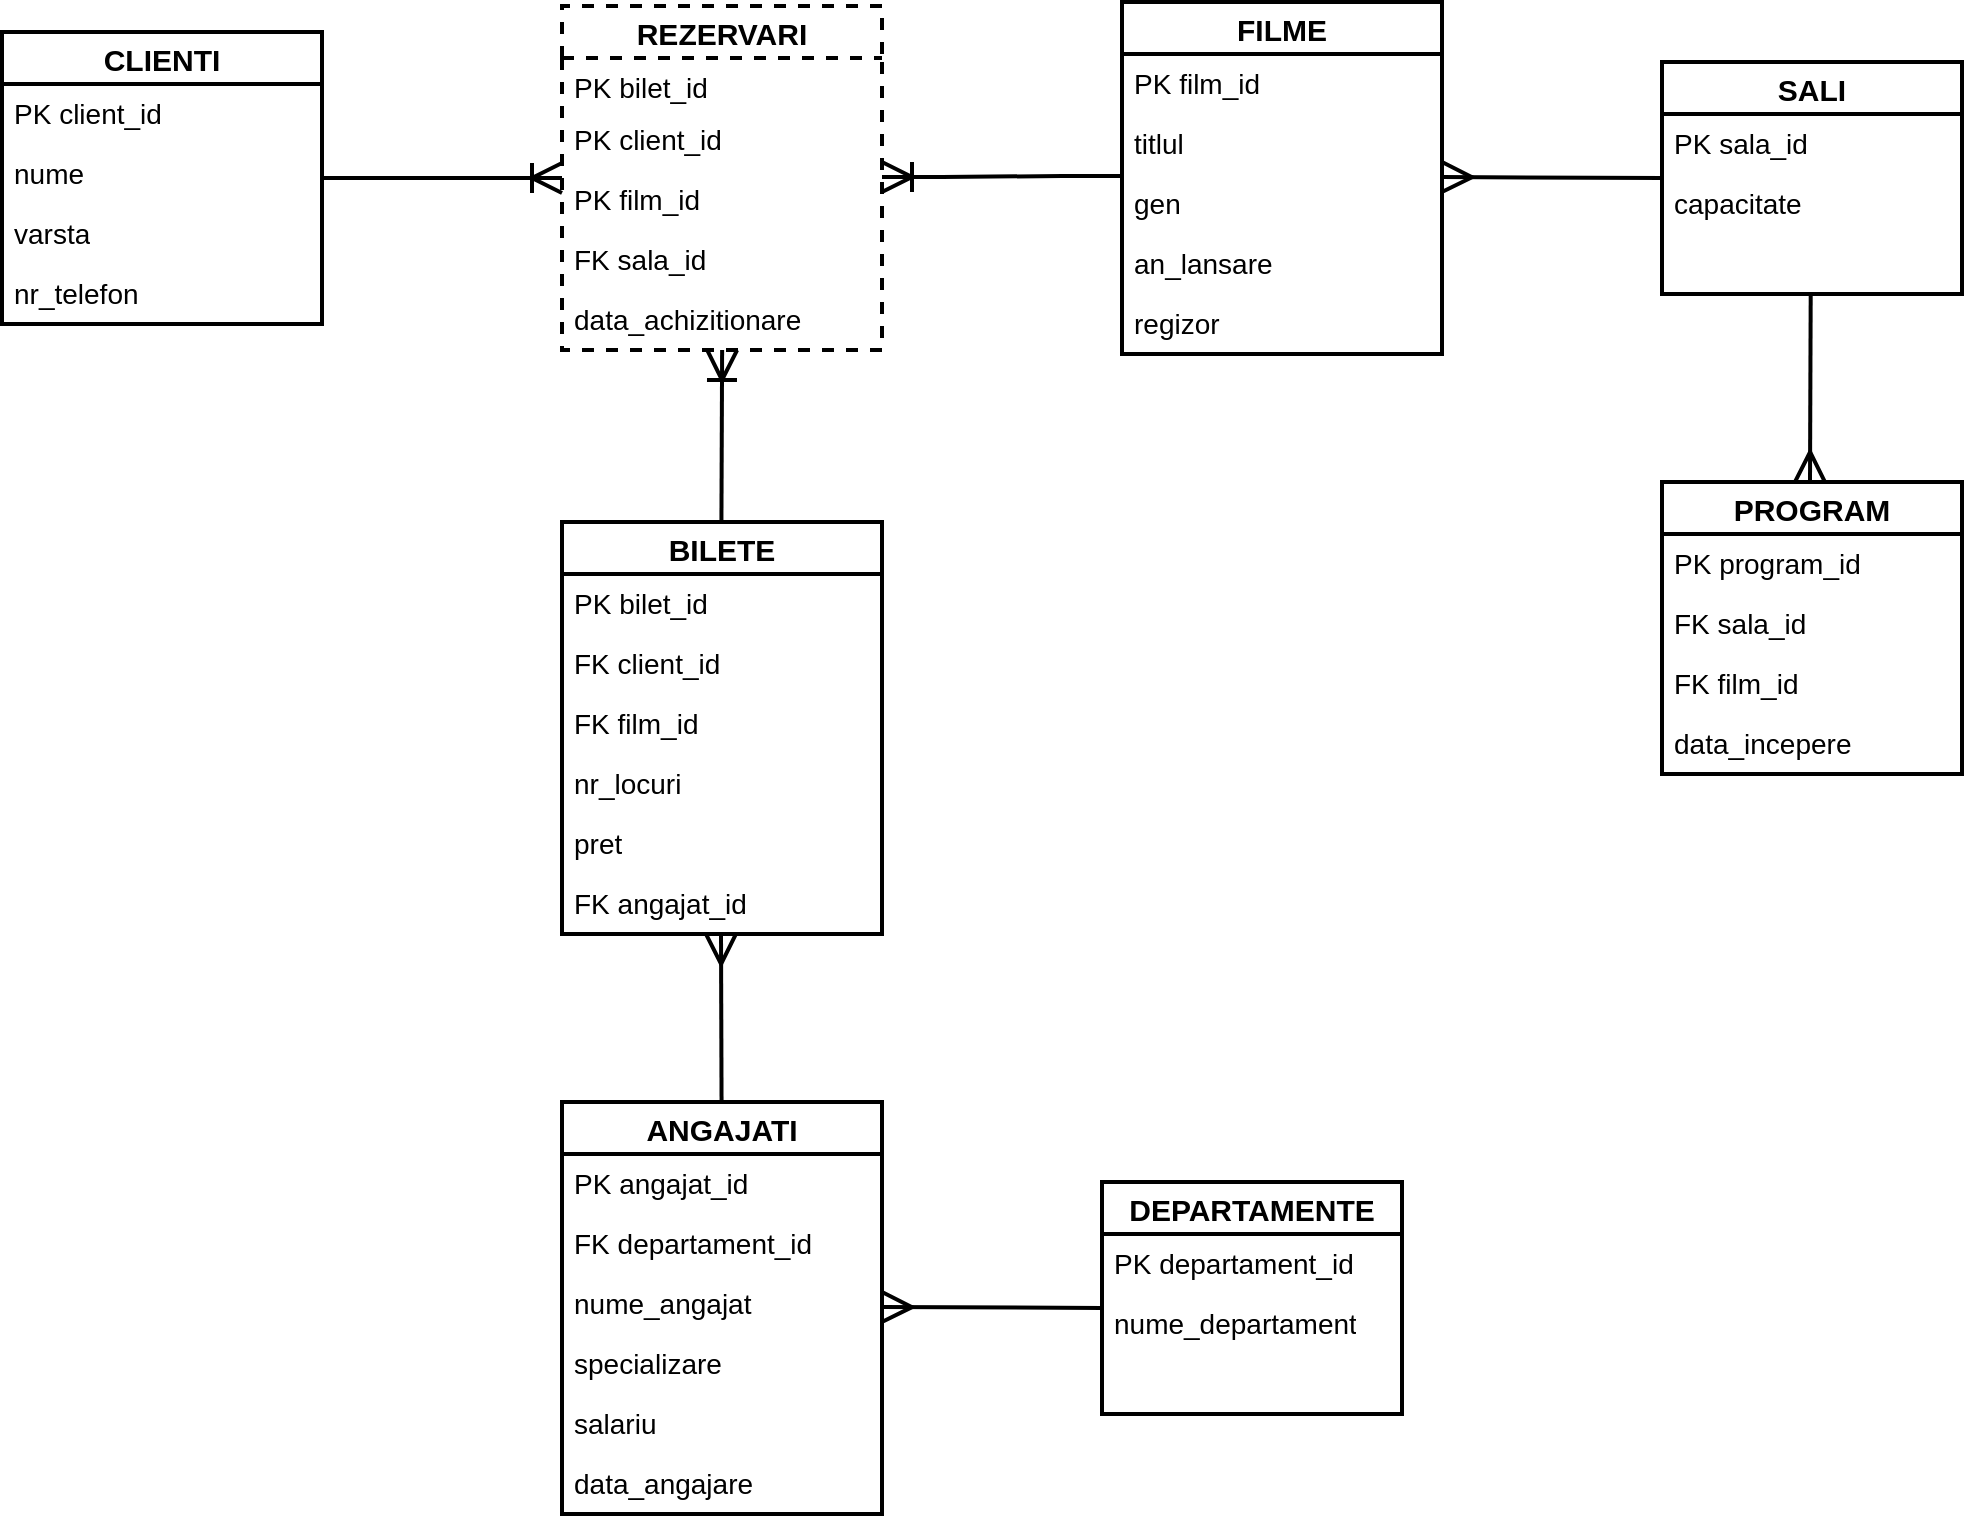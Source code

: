 <mxfile version="24.7.17">
  <diagram name="Page-1" id="Dzm7KrGVt5WEHozSuBk3">
    <mxGraphModel dx="461" dy="721" grid="1" gridSize="10" guides="1" tooltips="1" connect="1" arrows="1" fold="1" page="1" pageScale="1" pageWidth="1169" pageHeight="827" math="0" shadow="0">
      <root>
        <mxCell id="0" />
        <mxCell id="1" parent="0" />
        <mxCell id="hyiKAdDwsRACDt_2N2M8-2" value="CLIENTI" style="swimlane;fontStyle=1;childLayout=stackLayout;horizontal=1;startSize=26;horizontalStack=0;resizeParent=1;resizeParentMax=0;resizeLast=0;collapsible=1;marginBottom=0;align=center;fontSize=15;strokeWidth=2;" parent="1" vertex="1">
          <mxGeometry x="50" y="95" width="160" height="146" as="geometry" />
        </mxCell>
        <mxCell id="hyiKAdDwsRACDt_2N2M8-3" value="&lt;font style=&quot;font-size: 14px;&quot;&gt;PK client_id&lt;/font&gt;" style="text;strokeColor=none;fillColor=none;spacingLeft=4;spacingRight=4;overflow=hidden;rotatable=0;points=[[0,0.5],[1,0.5]];portConstraint=eastwest;fontSize=12;whiteSpace=wrap;html=1;" parent="hyiKAdDwsRACDt_2N2M8-2" vertex="1">
          <mxGeometry y="26" width="160" height="30" as="geometry" />
        </mxCell>
        <mxCell id="hyiKAdDwsRACDt_2N2M8-4" value="&lt;font style=&quot;font-size: 14px;&quot;&gt;nume&lt;/font&gt;" style="text;strokeColor=none;fillColor=none;spacingLeft=4;spacingRight=4;overflow=hidden;rotatable=0;points=[[0,0.5],[1,0.5]];portConstraint=eastwest;fontSize=12;whiteSpace=wrap;html=1;" parent="hyiKAdDwsRACDt_2N2M8-2" vertex="1">
          <mxGeometry y="56" width="160" height="30" as="geometry" />
        </mxCell>
        <mxCell id="hyiKAdDwsRACDt_2N2M8-5" value="&lt;font style=&quot;font-size: 14px;&quot;&gt;varsta&lt;/font&gt;" style="text;strokeColor=none;fillColor=none;spacingLeft=4;spacingRight=4;overflow=hidden;rotatable=0;points=[[0,0.5],[1,0.5]];portConstraint=eastwest;fontSize=12;whiteSpace=wrap;html=1;" parent="hyiKAdDwsRACDt_2N2M8-2" vertex="1">
          <mxGeometry y="86" width="160" height="30" as="geometry" />
        </mxCell>
        <mxCell id="hyiKAdDwsRACDt_2N2M8-6" value="&lt;font style=&quot;font-size: 14px;&quot;&gt;nr_telefon&lt;/font&gt;" style="text;strokeColor=none;fillColor=none;spacingLeft=4;spacingRight=4;overflow=hidden;rotatable=0;points=[[0,0.5],[1,0.5]];portConstraint=eastwest;fontSize=12;whiteSpace=wrap;html=1;" parent="hyiKAdDwsRACDt_2N2M8-2" vertex="1">
          <mxGeometry y="116" width="160" height="30" as="geometry" />
        </mxCell>
        <mxCell id="hyiKAdDwsRACDt_2N2M8-7" value="REZERVARI" style="swimlane;fontStyle=1;childLayout=stackLayout;horizontal=1;startSize=26;horizontalStack=0;resizeParent=1;resizeParentMax=0;resizeLast=0;collapsible=1;marginBottom=0;align=center;fontSize=15;strokeWidth=2;dashed=1;" parent="1" vertex="1">
          <mxGeometry x="330" y="82" width="160" height="172" as="geometry" />
        </mxCell>
        <mxCell id="hyiKAdDwsRACDt_2N2M8-8" value="&lt;font style=&quot;font-size: 14px;&quot;&gt;PK bilet_id&lt;/font&gt;" style="text;strokeColor=none;fillColor=none;spacingLeft=4;spacingRight=4;overflow=hidden;rotatable=0;points=[[0,0.5],[1,0.5]];portConstraint=eastwest;fontSize=12;whiteSpace=wrap;html=1;" parent="hyiKAdDwsRACDt_2N2M8-7" vertex="1">
          <mxGeometry y="26" width="160" height="26" as="geometry" />
        </mxCell>
        <mxCell id="hyiKAdDwsRACDt_2N2M8-9" value="&lt;font style=&quot;font-size: 14px;&quot;&gt;PK client_id&lt;/font&gt;" style="text;strokeColor=none;fillColor=none;spacingLeft=4;spacingRight=4;overflow=hidden;rotatable=0;points=[[0,0.5],[1,0.5]];portConstraint=eastwest;fontSize=12;whiteSpace=wrap;html=1;" parent="hyiKAdDwsRACDt_2N2M8-7" vertex="1">
          <mxGeometry y="52" width="160" height="30" as="geometry" />
        </mxCell>
        <mxCell id="hyiKAdDwsRACDt_2N2M8-10" value="&lt;font style=&quot;font-size: 14px;&quot;&gt;PK film_id&lt;/font&gt;" style="text;strokeColor=none;fillColor=none;spacingLeft=4;spacingRight=4;overflow=hidden;rotatable=0;points=[[0,0.5],[1,0.5]];portConstraint=eastwest;fontSize=12;whiteSpace=wrap;html=1;" parent="hyiKAdDwsRACDt_2N2M8-7" vertex="1">
          <mxGeometry y="82" width="160" height="30" as="geometry" />
        </mxCell>
        <mxCell id="hyiKAdDwsRACDt_2N2M8-11" value="&lt;font style=&quot;font-size: 14px;&quot;&gt;FK sala_id&lt;/font&gt;" style="text;strokeColor=none;fillColor=none;spacingLeft=4;spacingRight=4;overflow=hidden;rotatable=0;points=[[0,0.5],[1,0.5]];portConstraint=eastwest;fontSize=12;whiteSpace=wrap;html=1;" parent="hyiKAdDwsRACDt_2N2M8-7" vertex="1">
          <mxGeometry y="112" width="160" height="30" as="geometry" />
        </mxCell>
        <mxCell id="hyiKAdDwsRACDt_2N2M8-12" value="&lt;font style=&quot;font-size: 14px;&quot;&gt;data_achizitionare&lt;/font&gt;" style="text;strokeColor=none;fillColor=none;spacingLeft=4;spacingRight=4;overflow=hidden;rotatable=0;points=[[0,0.5],[1,0.5]];portConstraint=eastwest;fontSize=12;whiteSpace=wrap;html=1;" parent="hyiKAdDwsRACDt_2N2M8-7" vertex="1">
          <mxGeometry y="142" width="160" height="30" as="geometry" />
        </mxCell>
        <mxCell id="hyiKAdDwsRACDt_2N2M8-14" value="" style="edgeStyle=entityRelationEdgeStyle;fontSize=12;html=1;endArrow=ERoneToMany;rounded=0;strokeWidth=2;endSize=12;startSize=6;" parent="1" edge="1">
          <mxGeometry width="100" height="100" relative="1" as="geometry">
            <mxPoint x="210" y="168" as="sourcePoint" />
            <mxPoint x="330" y="168" as="targetPoint" />
          </mxGeometry>
        </mxCell>
        <mxCell id="hyiKAdDwsRACDt_2N2M8-15" value="FILME" style="swimlane;fontStyle=1;childLayout=stackLayout;horizontal=1;startSize=26;horizontalStack=0;resizeParent=1;resizeParentMax=0;resizeLast=0;collapsible=1;marginBottom=0;align=center;fontSize=15;strokeWidth=2;" parent="1" vertex="1">
          <mxGeometry x="610" y="80" width="160" height="176" as="geometry" />
        </mxCell>
        <mxCell id="hyiKAdDwsRACDt_2N2M8-16" value="&lt;font style=&quot;font-size: 14px;&quot;&gt;PK film_id&lt;/font&gt;" style="text;strokeColor=none;fillColor=none;spacingLeft=4;spacingRight=4;overflow=hidden;rotatable=0;points=[[0,0.5],[1,0.5]];portConstraint=eastwest;fontSize=12;whiteSpace=wrap;html=1;" parent="hyiKAdDwsRACDt_2N2M8-15" vertex="1">
          <mxGeometry y="26" width="160" height="30" as="geometry" />
        </mxCell>
        <mxCell id="hyiKAdDwsRACDt_2N2M8-17" value="&lt;font style=&quot;font-size: 14px;&quot;&gt;titlul&lt;/font&gt;" style="text;strokeColor=none;fillColor=none;spacingLeft=4;spacingRight=4;overflow=hidden;rotatable=0;points=[[0,0.5],[1,0.5]];portConstraint=eastwest;fontSize=12;whiteSpace=wrap;html=1;" parent="hyiKAdDwsRACDt_2N2M8-15" vertex="1">
          <mxGeometry y="56" width="160" height="30" as="geometry" />
        </mxCell>
        <mxCell id="hyiKAdDwsRACDt_2N2M8-18" value="&lt;font style=&quot;font-size: 14px;&quot;&gt;gen&lt;/font&gt;" style="text;strokeColor=none;fillColor=none;spacingLeft=4;spacingRight=4;overflow=hidden;rotatable=0;points=[[0,0.5],[1,0.5]];portConstraint=eastwest;fontSize=12;whiteSpace=wrap;html=1;" parent="hyiKAdDwsRACDt_2N2M8-15" vertex="1">
          <mxGeometry y="86" width="160" height="30" as="geometry" />
        </mxCell>
        <mxCell id="hyiKAdDwsRACDt_2N2M8-19" value="&lt;font style=&quot;font-size: 14px;&quot;&gt;an_lansare&lt;/font&gt;" style="text;strokeColor=none;fillColor=none;spacingLeft=4;spacingRight=4;overflow=hidden;rotatable=0;points=[[0,0.5],[1,0.5]];portConstraint=eastwest;fontSize=12;whiteSpace=wrap;html=1;" parent="hyiKAdDwsRACDt_2N2M8-15" vertex="1">
          <mxGeometry y="116" width="160" height="30" as="geometry" />
        </mxCell>
        <mxCell id="hyiKAdDwsRACDt_2N2M8-20" value="&lt;font style=&quot;font-size: 14px;&quot;&gt;regizor&lt;/font&gt;" style="text;strokeColor=none;fillColor=none;spacingLeft=4;spacingRight=4;overflow=hidden;rotatable=0;points=[[0,0.5],[1,0.5]];portConstraint=eastwest;fontSize=12;whiteSpace=wrap;html=1;" parent="hyiKAdDwsRACDt_2N2M8-15" vertex="1">
          <mxGeometry y="146" width="160" height="30" as="geometry" />
        </mxCell>
        <mxCell id="hyiKAdDwsRACDt_2N2M8-21" value="" style="edgeStyle=entityRelationEdgeStyle;fontSize=12;html=1;endArrow=none;rounded=0;strokeWidth=2;endSize=6;startSize=12;startArrow=ERoneToMany;startFill=0;endFill=0;" parent="1" edge="1">
          <mxGeometry width="100" height="100" relative="1" as="geometry">
            <mxPoint x="490" y="167.5" as="sourcePoint" />
            <mxPoint x="610" y="167" as="targetPoint" />
            <Array as="points">
              <mxPoint x="640" y="167.5" />
            </Array>
          </mxGeometry>
        </mxCell>
        <mxCell id="hyiKAdDwsRACDt_2N2M8-22" value="SALI" style="swimlane;fontStyle=1;childLayout=stackLayout;horizontal=1;startSize=26;horizontalStack=0;resizeParent=1;resizeParentMax=0;resizeLast=0;collapsible=1;marginBottom=0;align=center;fontSize=15;strokeWidth=2;" parent="1" vertex="1">
          <mxGeometry x="880" y="110" width="150" height="116" as="geometry" />
        </mxCell>
        <mxCell id="hyiKAdDwsRACDt_2N2M8-23" value="&lt;font style=&quot;font-size: 14px;&quot;&gt;PK sala_id&lt;/font&gt;" style="text;strokeColor=none;fillColor=none;spacingLeft=4;spacingRight=4;overflow=hidden;rotatable=0;points=[[0,0.5],[1,0.5]];portConstraint=eastwest;fontSize=12;whiteSpace=wrap;html=1;" parent="hyiKAdDwsRACDt_2N2M8-22" vertex="1">
          <mxGeometry y="26" width="150" height="30" as="geometry" />
        </mxCell>
        <mxCell id="hyiKAdDwsRACDt_2N2M8-24" value="&lt;font style=&quot;font-size: 14px;&quot;&gt;capacitate&lt;/font&gt;" style="text;strokeColor=none;fillColor=none;spacingLeft=4;spacingRight=4;overflow=hidden;rotatable=0;points=[[0,0.5],[1,0.5]];portConstraint=eastwest;fontSize=12;whiteSpace=wrap;html=1;" parent="hyiKAdDwsRACDt_2N2M8-22" vertex="1">
          <mxGeometry y="56" width="150" height="30" as="geometry" />
        </mxCell>
        <mxCell id="hyiKAdDwsRACDt_2N2M8-27" style="text;strokeColor=none;fillColor=none;spacingLeft=4;spacingRight=4;overflow=hidden;rotatable=0;points=[[0,0.5],[1,0.5]];portConstraint=eastwest;fontSize=12;whiteSpace=wrap;html=1;" parent="hyiKAdDwsRACDt_2N2M8-22" vertex="1">
          <mxGeometry y="86" width="150" height="30" as="geometry" />
        </mxCell>
        <mxCell id="hyiKAdDwsRACDt_2N2M8-28" value="" style="endArrow=none;html=1;rounded=0;strokeWidth=2;startArrow=ERmany;startFill=0;endSize=6;targetPerimeterSpacing=0;sourcePerimeterSpacing=0;startSize=12;" parent="1" edge="1">
          <mxGeometry relative="1" as="geometry">
            <mxPoint x="770" y="167.52" as="sourcePoint" />
            <mxPoint x="880" y="168" as="targetPoint" />
          </mxGeometry>
        </mxCell>
        <mxCell id="hyiKAdDwsRACDt_2N2M8-29" value="PROGRAM" style="swimlane;fontStyle=1;childLayout=stackLayout;horizontal=1;startSize=26;horizontalStack=0;resizeParent=1;resizeParentMax=0;resizeLast=0;collapsible=1;marginBottom=0;align=center;fontSize=15;strokeWidth=2;" parent="1" vertex="1">
          <mxGeometry x="880" y="320" width="150" height="146" as="geometry" />
        </mxCell>
        <mxCell id="hyiKAdDwsRACDt_2N2M8-30" value="&lt;font style=&quot;font-size: 14px;&quot;&gt;PK program_id&lt;/font&gt;" style="text;strokeColor=none;fillColor=none;spacingLeft=4;spacingRight=4;overflow=hidden;rotatable=0;points=[[0,0.5],[1,0.5]];portConstraint=eastwest;fontSize=12;whiteSpace=wrap;html=1;" parent="hyiKAdDwsRACDt_2N2M8-29" vertex="1">
          <mxGeometry y="26" width="150" height="30" as="geometry" />
        </mxCell>
        <mxCell id="hyiKAdDwsRACDt_2N2M8-31" value="&lt;font style=&quot;font-size: 14px;&quot;&gt;FK sala_id&lt;/font&gt;" style="text;strokeColor=none;fillColor=none;spacingLeft=4;spacingRight=4;overflow=hidden;rotatable=0;points=[[0,0.5],[1,0.5]];portConstraint=eastwest;fontSize=12;whiteSpace=wrap;html=1;" parent="hyiKAdDwsRACDt_2N2M8-29" vertex="1">
          <mxGeometry y="56" width="150" height="30" as="geometry" />
        </mxCell>
        <mxCell id="hyiKAdDwsRACDt_2N2M8-32" value="&lt;font style=&quot;font-size: 14px;&quot;&gt;FK film_id&lt;/font&gt;" style="text;strokeColor=none;fillColor=none;spacingLeft=4;spacingRight=4;overflow=hidden;rotatable=0;points=[[0,0.5],[1,0.5]];portConstraint=eastwest;fontSize=12;whiteSpace=wrap;html=1;" parent="hyiKAdDwsRACDt_2N2M8-29" vertex="1">
          <mxGeometry y="86" width="150" height="30" as="geometry" />
        </mxCell>
        <mxCell id="hyiKAdDwsRACDt_2N2M8-33" value="&lt;font style=&quot;font-size: 14px;&quot;&gt;data_incepere&lt;/font&gt;" style="text;strokeColor=none;fillColor=none;spacingLeft=4;spacingRight=4;overflow=hidden;rotatable=0;points=[[0,0.5],[1,0.5]];portConstraint=eastwest;fontSize=12;whiteSpace=wrap;html=1;" parent="hyiKAdDwsRACDt_2N2M8-29" vertex="1">
          <mxGeometry y="116" width="150" height="30" as="geometry" />
        </mxCell>
        <mxCell id="hyiKAdDwsRACDt_2N2M8-36" value="" style="endArrow=none;html=1;rounded=0;strokeWidth=2;endFill=0;endSize=6;startArrow=ERmany;startFill=0;startSize=12;" parent="1" edge="1">
          <mxGeometry relative="1" as="geometry">
            <mxPoint x="954" y="320" as="sourcePoint" />
            <mxPoint x="954.35" y="226" as="targetPoint" />
          </mxGeometry>
        </mxCell>
        <mxCell id="hyiKAdDwsRACDt_2N2M8-37" value="BILETE" style="swimlane;fontStyle=1;childLayout=stackLayout;horizontal=1;startSize=26;horizontalStack=0;resizeParent=1;resizeParentMax=0;resizeLast=0;collapsible=1;marginBottom=0;align=center;fontSize=15;strokeWidth=2;" parent="1" vertex="1">
          <mxGeometry x="330" y="340" width="160" height="206" as="geometry" />
        </mxCell>
        <mxCell id="hyiKAdDwsRACDt_2N2M8-38" value="&lt;font style=&quot;font-size: 14px;&quot;&gt;PK bilet_id&lt;/font&gt;" style="text;strokeColor=none;fillColor=none;spacingLeft=4;spacingRight=4;overflow=hidden;rotatable=0;points=[[0,0.5],[1,0.5]];portConstraint=eastwest;fontSize=12;whiteSpace=wrap;html=1;" parent="hyiKAdDwsRACDt_2N2M8-37" vertex="1">
          <mxGeometry y="26" width="160" height="30" as="geometry" />
        </mxCell>
        <mxCell id="hyiKAdDwsRACDt_2N2M8-39" value="&lt;font style=&quot;font-size: 14px;&quot;&gt;FK client_id&lt;/font&gt;" style="text;strokeColor=none;fillColor=none;spacingLeft=4;spacingRight=4;overflow=hidden;rotatable=0;points=[[0,0.5],[1,0.5]];portConstraint=eastwest;fontSize=12;whiteSpace=wrap;html=1;" parent="hyiKAdDwsRACDt_2N2M8-37" vertex="1">
          <mxGeometry y="56" width="160" height="30" as="geometry" />
        </mxCell>
        <mxCell id="pb1PbGUfgkE5dObdwj4M-3" value="&lt;font style=&quot;font-size: 14px;&quot;&gt;FK film_id&lt;/font&gt;" style="text;strokeColor=none;fillColor=none;spacingLeft=4;spacingRight=4;overflow=hidden;rotatable=0;points=[[0,0.5],[1,0.5]];portConstraint=eastwest;fontSize=12;whiteSpace=wrap;html=1;" parent="hyiKAdDwsRACDt_2N2M8-37" vertex="1">
          <mxGeometry y="86" width="160" height="30" as="geometry" />
        </mxCell>
        <mxCell id="hyiKAdDwsRACDt_2N2M8-40" value="&lt;font style=&quot;font-size: 14px;&quot;&gt;nr_locuri&lt;/font&gt;" style="text;strokeColor=none;fillColor=none;spacingLeft=4;spacingRight=4;overflow=hidden;rotatable=0;points=[[0,0.5],[1,0.5]];portConstraint=eastwest;fontSize=12;whiteSpace=wrap;html=1;" parent="hyiKAdDwsRACDt_2N2M8-37" vertex="1">
          <mxGeometry y="116" width="160" height="30" as="geometry" />
        </mxCell>
        <mxCell id="hyiKAdDwsRACDt_2N2M8-41" value="&lt;font style=&quot;font-size: 14px;&quot;&gt;pret&lt;/font&gt;" style="text;strokeColor=none;fillColor=none;spacingLeft=4;spacingRight=4;overflow=hidden;rotatable=0;points=[[0,0.5],[1,0.5]];portConstraint=eastwest;fontSize=12;whiteSpace=wrap;html=1;" parent="hyiKAdDwsRACDt_2N2M8-37" vertex="1">
          <mxGeometry y="146" width="160" height="30" as="geometry" />
        </mxCell>
        <mxCell id="ZAPv2DYf9f-i43JX2pXG-1" value="&lt;font style=&quot;font-size: 14px;&quot;&gt;FK angajat_id&lt;/font&gt;" style="text;strokeColor=none;fillColor=none;spacingLeft=4;spacingRight=4;overflow=hidden;rotatable=0;points=[[0,0.5],[1,0.5]];portConstraint=eastwest;fontSize=12;whiteSpace=wrap;html=1;" vertex="1" parent="hyiKAdDwsRACDt_2N2M8-37">
          <mxGeometry y="176" width="160" height="30" as="geometry" />
        </mxCell>
        <mxCell id="hyiKAdDwsRACDt_2N2M8-42" value="" style="endArrow=ERoneToMany;html=1;rounded=0;strokeWidth=2;endFill=0;endSize=12;" parent="1" edge="1">
          <mxGeometry relative="1" as="geometry">
            <mxPoint x="409.71" y="340" as="sourcePoint" />
            <mxPoint x="410.06" y="254" as="targetPoint" />
          </mxGeometry>
        </mxCell>
        <mxCell id="hyiKAdDwsRACDt_2N2M8-43" value="ANGAJATI" style="swimlane;fontStyle=1;childLayout=stackLayout;horizontal=1;startSize=26;horizontalStack=0;resizeParent=1;resizeParentMax=0;resizeLast=0;collapsible=1;marginBottom=0;align=center;fontSize=15;strokeWidth=2;" parent="1" vertex="1">
          <mxGeometry x="330" y="630" width="160" height="206" as="geometry" />
        </mxCell>
        <mxCell id="hyiKAdDwsRACDt_2N2M8-44" value="&lt;font style=&quot;font-size: 14px;&quot;&gt;PK angajat_id&lt;/font&gt;" style="text;strokeColor=none;fillColor=none;spacingLeft=4;spacingRight=4;overflow=hidden;rotatable=0;points=[[0,0.5],[1,0.5]];portConstraint=eastwest;fontSize=12;whiteSpace=wrap;html=1;" parent="hyiKAdDwsRACDt_2N2M8-43" vertex="1">
          <mxGeometry y="26" width="160" height="30" as="geometry" />
        </mxCell>
        <mxCell id="hyiKAdDwsRACDt_2N2M8-45" value="&lt;font style=&quot;font-size: 14px;&quot;&gt;FK departament_id&lt;/font&gt;" style="text;strokeColor=none;fillColor=none;spacingLeft=4;spacingRight=4;overflow=hidden;rotatable=0;points=[[0,0.5],[1,0.5]];portConstraint=eastwest;fontSize=12;whiteSpace=wrap;html=1;" parent="hyiKAdDwsRACDt_2N2M8-43" vertex="1">
          <mxGeometry y="56" width="160" height="30" as="geometry" />
        </mxCell>
        <mxCell id="hyiKAdDwsRACDt_2N2M8-46" value="&lt;font style=&quot;font-size: 14px;&quot;&gt;nume_angajat&lt;/font&gt;" style="text;strokeColor=none;fillColor=none;spacingLeft=4;spacingRight=4;overflow=hidden;rotatable=0;points=[[0,0.5],[1,0.5]];portConstraint=eastwest;fontSize=12;whiteSpace=wrap;html=1;" parent="hyiKAdDwsRACDt_2N2M8-43" vertex="1">
          <mxGeometry y="86" width="160" height="30" as="geometry" />
        </mxCell>
        <mxCell id="hyiKAdDwsRACDt_2N2M8-47" value="&lt;font style=&quot;font-size: 14px;&quot;&gt;specializare&lt;/font&gt;" style="text;strokeColor=none;fillColor=none;spacingLeft=4;spacingRight=4;overflow=hidden;rotatable=0;points=[[0,0.5],[1,0.5]];portConstraint=eastwest;fontSize=12;whiteSpace=wrap;html=1;" parent="hyiKAdDwsRACDt_2N2M8-43" vertex="1">
          <mxGeometry y="116" width="160" height="30" as="geometry" />
        </mxCell>
        <mxCell id="hyiKAdDwsRACDt_2N2M8-49" value="&lt;font style=&quot;font-size: 14px;&quot;&gt;salariu&lt;/font&gt;" style="text;strokeColor=none;fillColor=none;spacingLeft=4;spacingRight=4;overflow=hidden;rotatable=0;points=[[0,0.5],[1,0.5]];portConstraint=eastwest;fontSize=12;whiteSpace=wrap;html=1;" parent="hyiKAdDwsRACDt_2N2M8-43" vertex="1">
          <mxGeometry y="146" width="160" height="30" as="geometry" />
        </mxCell>
        <mxCell id="hyiKAdDwsRACDt_2N2M8-50" value="&lt;font style=&quot;font-size: 14px;&quot;&gt;data_angajare&lt;/font&gt;" style="text;strokeColor=none;fillColor=none;spacingLeft=4;spacingRight=4;overflow=hidden;rotatable=0;points=[[0,0.5],[1,0.5]];portConstraint=eastwest;fontSize=12;whiteSpace=wrap;html=1;" parent="hyiKAdDwsRACDt_2N2M8-43" vertex="1">
          <mxGeometry y="176" width="160" height="30" as="geometry" />
        </mxCell>
        <mxCell id="hyiKAdDwsRACDt_2N2M8-48" value="" style="endArrow=ERmany;html=1;rounded=0;strokeWidth=2;endFill=0;endSize=12;" parent="1" edge="1">
          <mxGeometry relative="1" as="geometry">
            <mxPoint x="409.78" y="630" as="sourcePoint" />
            <mxPoint x="409.5" y="546" as="targetPoint" />
          </mxGeometry>
        </mxCell>
        <mxCell id="hyiKAdDwsRACDt_2N2M8-51" value="" style="endArrow=none;html=1;rounded=0;strokeWidth=2;startArrow=ERmany;startFill=0;endSize=6;targetPerimeterSpacing=0;sourcePerimeterSpacing=0;startSize=12;" parent="1" edge="1">
          <mxGeometry relative="1" as="geometry">
            <mxPoint x="490" y="732.5" as="sourcePoint" />
            <mxPoint x="600" y="732.98" as="targetPoint" />
          </mxGeometry>
        </mxCell>
        <mxCell id="hyiKAdDwsRACDt_2N2M8-52" value="DEPARTAMENTE" style="swimlane;fontStyle=1;childLayout=stackLayout;horizontal=1;startSize=26;horizontalStack=0;resizeParent=1;resizeParentMax=0;resizeLast=0;collapsible=1;marginBottom=0;align=center;fontSize=15;strokeWidth=2;" parent="1" vertex="1">
          <mxGeometry x="600" y="670" width="150" height="116" as="geometry" />
        </mxCell>
        <mxCell id="hyiKAdDwsRACDt_2N2M8-53" value="&lt;font style=&quot;font-size: 14px;&quot;&gt;PK departament_id&lt;/font&gt;" style="text;strokeColor=none;fillColor=none;spacingLeft=4;spacingRight=4;overflow=hidden;rotatable=0;points=[[0,0.5],[1,0.5]];portConstraint=eastwest;fontSize=12;whiteSpace=wrap;html=1;" parent="hyiKAdDwsRACDt_2N2M8-52" vertex="1">
          <mxGeometry y="26" width="150" height="30" as="geometry" />
        </mxCell>
        <mxCell id="hyiKAdDwsRACDt_2N2M8-54" value="&lt;font style=&quot;font-size: 14px;&quot;&gt;nume_departament&lt;/font&gt;" style="text;strokeColor=none;fillColor=none;spacingLeft=4;spacingRight=4;overflow=hidden;rotatable=0;points=[[0,0.5],[1,0.5]];portConstraint=eastwest;fontSize=12;whiteSpace=wrap;html=1;" parent="hyiKAdDwsRACDt_2N2M8-52" vertex="1">
          <mxGeometry y="56" width="150" height="30" as="geometry" />
        </mxCell>
        <mxCell id="hyiKAdDwsRACDt_2N2M8-55" style="text;strokeColor=none;fillColor=none;spacingLeft=4;spacingRight=4;overflow=hidden;rotatable=0;points=[[0,0.5],[1,0.5]];portConstraint=eastwest;fontSize=12;whiteSpace=wrap;html=1;" parent="hyiKAdDwsRACDt_2N2M8-52" vertex="1">
          <mxGeometry y="86" width="150" height="30" as="geometry" />
        </mxCell>
      </root>
    </mxGraphModel>
  </diagram>
</mxfile>
